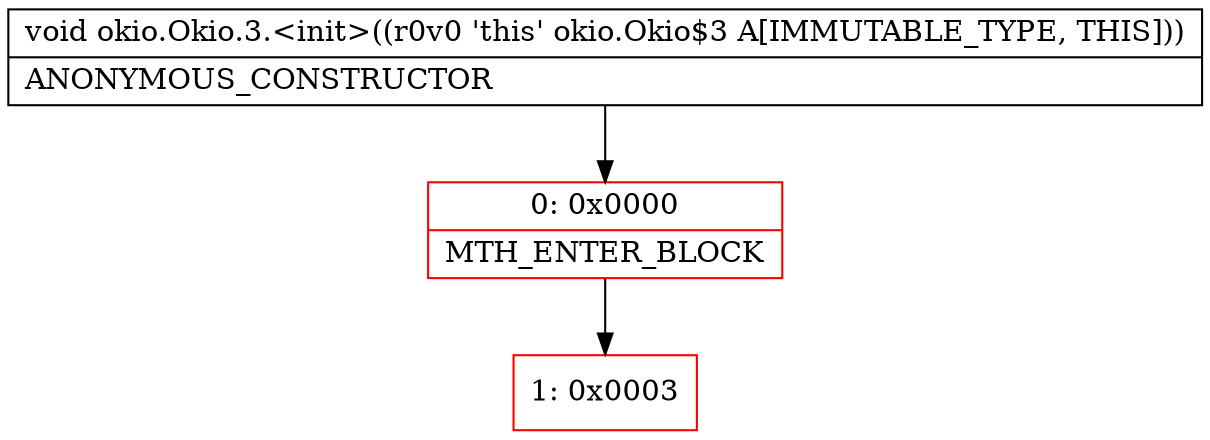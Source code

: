 digraph "CFG forokio.Okio.3.\<init\>()V" {
subgraph cluster_Region_547612181 {
label = "R(0)";
node [shape=record,color=blue];
}
Node_0 [shape=record,color=red,label="{0\:\ 0x0000|MTH_ENTER_BLOCK\l}"];
Node_1 [shape=record,color=red,label="{1\:\ 0x0003}"];
MethodNode[shape=record,label="{void okio.Okio.3.\<init\>((r0v0 'this' okio.Okio$3 A[IMMUTABLE_TYPE, THIS]))  | ANONYMOUS_CONSTRUCTOR\l}"];
MethodNode -> Node_0;
Node_0 -> Node_1;
}

